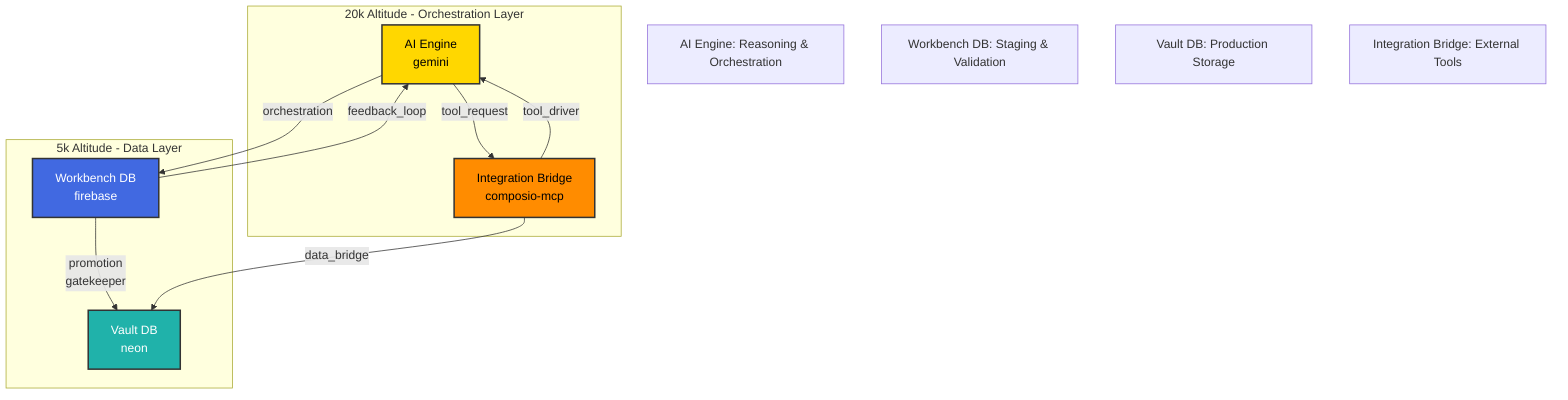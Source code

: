 %% CTB Role-Based System Map (Mermaid Diagram)
%% Version: 1.3.0
%% Last Updated: 2025-10-23

graph TB
    subgraph "20k Altitude - Orchestration Layer"
        AI[AI Engine<br/>gemini]
        IB[Integration Bridge<br/>composio-mcp]
    end

    subgraph "5k Altitude - Data Layer"
        WB[Workbench DB<br/>firebase]
        VD[Vault DB<br/>neon]
    end

    %% Data Flow Links
    AI -->|orchestration| WB
    WB -->|promotion<br/>gatekeeper| VD
    IB -->|data_bridge| VD
    IB -->|tool_driver| AI
    AI -->|tool_request| IB
    WB -->|feedback_loop| AI

    %% Styling
    classDef engine fill:#FFD700,stroke:#333,stroke-width:2px,color:#000
    classDef workbench fill:#4169E1,stroke:#333,stroke-width:2px,color:#FFF
    classDef vault fill:#20B2AA,stroke:#333,stroke-width:2px,color:#FFF
    classDef bridge fill:#FF8C00,stroke:#333,stroke-width:2px,color:#000

    class AI engine
    class WB workbench
    class VD vault
    class IB bridge

    %% Notes
    note1[AI Engine: Reasoning & Orchestration]
    note2[Workbench DB: Staging & Validation]
    note3[Vault DB: Production Storage]
    note4[Integration Bridge: External Tools]

    %% Barton Doctrine Enforcement
    style AI fill:#FFD700
    style WB fill:#4169E1
    style VD fill:#20B2AA
    style IB fill:#FF8C00

%% Legend
%% Yellow (AI Engine): 20k altitude, orchestration layer
%% Blue (Workbench DB): 5k altitude, staging memory
%% Teal (Vault DB): 5k altitude, production vault
%% Orange (Integration Bridge): 20k altitude, external integrations